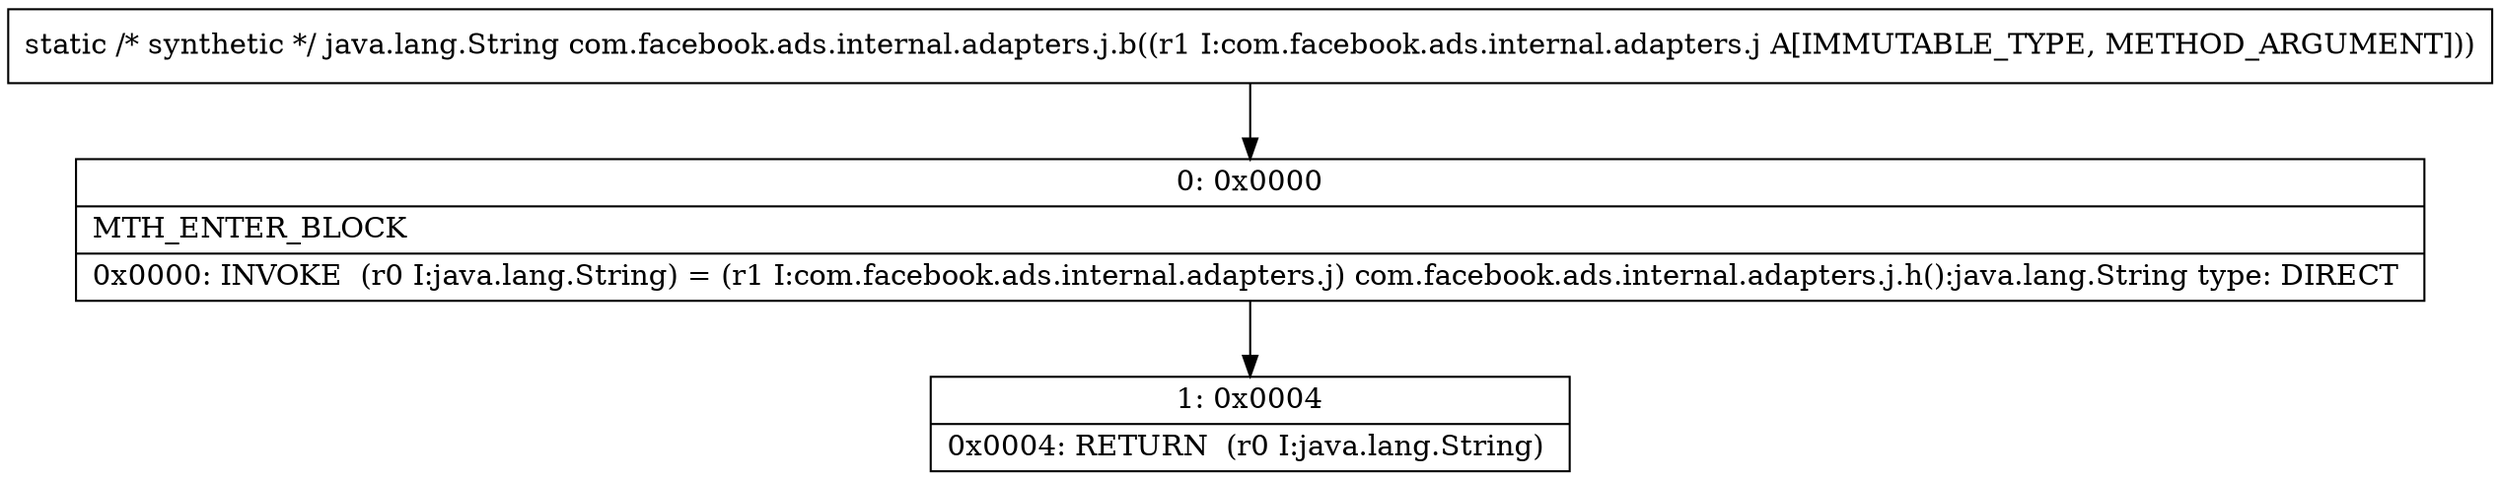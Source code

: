 digraph "CFG forcom.facebook.ads.internal.adapters.j.b(Lcom\/facebook\/ads\/internal\/adapters\/j;)Ljava\/lang\/String;" {
Node_0 [shape=record,label="{0\:\ 0x0000|MTH_ENTER_BLOCK\l|0x0000: INVOKE  (r0 I:java.lang.String) = (r1 I:com.facebook.ads.internal.adapters.j) com.facebook.ads.internal.adapters.j.h():java.lang.String type: DIRECT \l}"];
Node_1 [shape=record,label="{1\:\ 0x0004|0x0004: RETURN  (r0 I:java.lang.String) \l}"];
MethodNode[shape=record,label="{static \/* synthetic *\/ java.lang.String com.facebook.ads.internal.adapters.j.b((r1 I:com.facebook.ads.internal.adapters.j A[IMMUTABLE_TYPE, METHOD_ARGUMENT])) }"];
MethodNode -> Node_0;
Node_0 -> Node_1;
}

